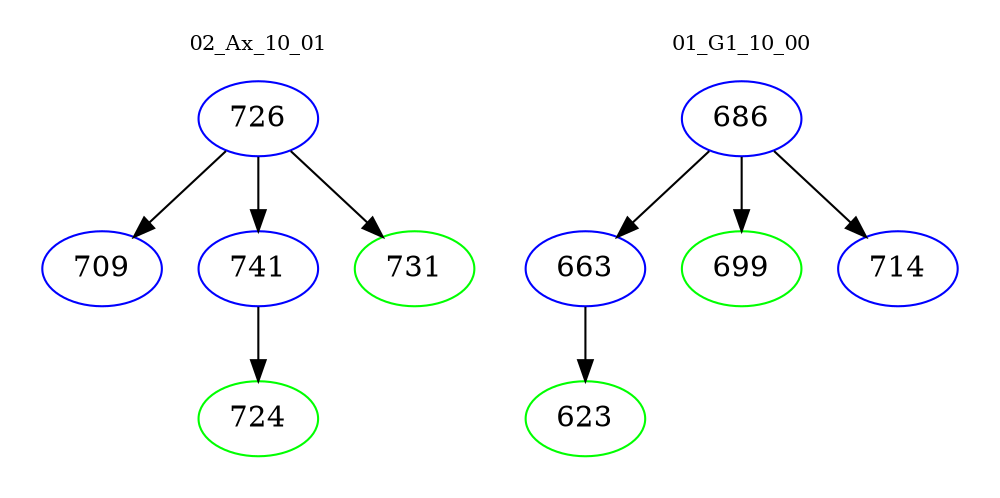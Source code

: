 digraph{
subgraph cluster_0 {
color = white
label = "02_Ax_10_01";
fontsize=10;
T0_726 [label="726", color="blue"]
T0_726 -> T0_709 [color="black"]
T0_709 [label="709", color="blue"]
T0_726 -> T0_741 [color="black"]
T0_741 [label="741", color="blue"]
T0_741 -> T0_724 [color="black"]
T0_724 [label="724", color="green"]
T0_726 -> T0_731 [color="black"]
T0_731 [label="731", color="green"]
}
subgraph cluster_1 {
color = white
label = "01_G1_10_00";
fontsize=10;
T1_686 [label="686", color="blue"]
T1_686 -> T1_663 [color="black"]
T1_663 [label="663", color="blue"]
T1_663 -> T1_623 [color="black"]
T1_623 [label="623", color="green"]
T1_686 -> T1_699 [color="black"]
T1_699 [label="699", color="green"]
T1_686 -> T1_714 [color="black"]
T1_714 [label="714", color="blue"]
}
}

